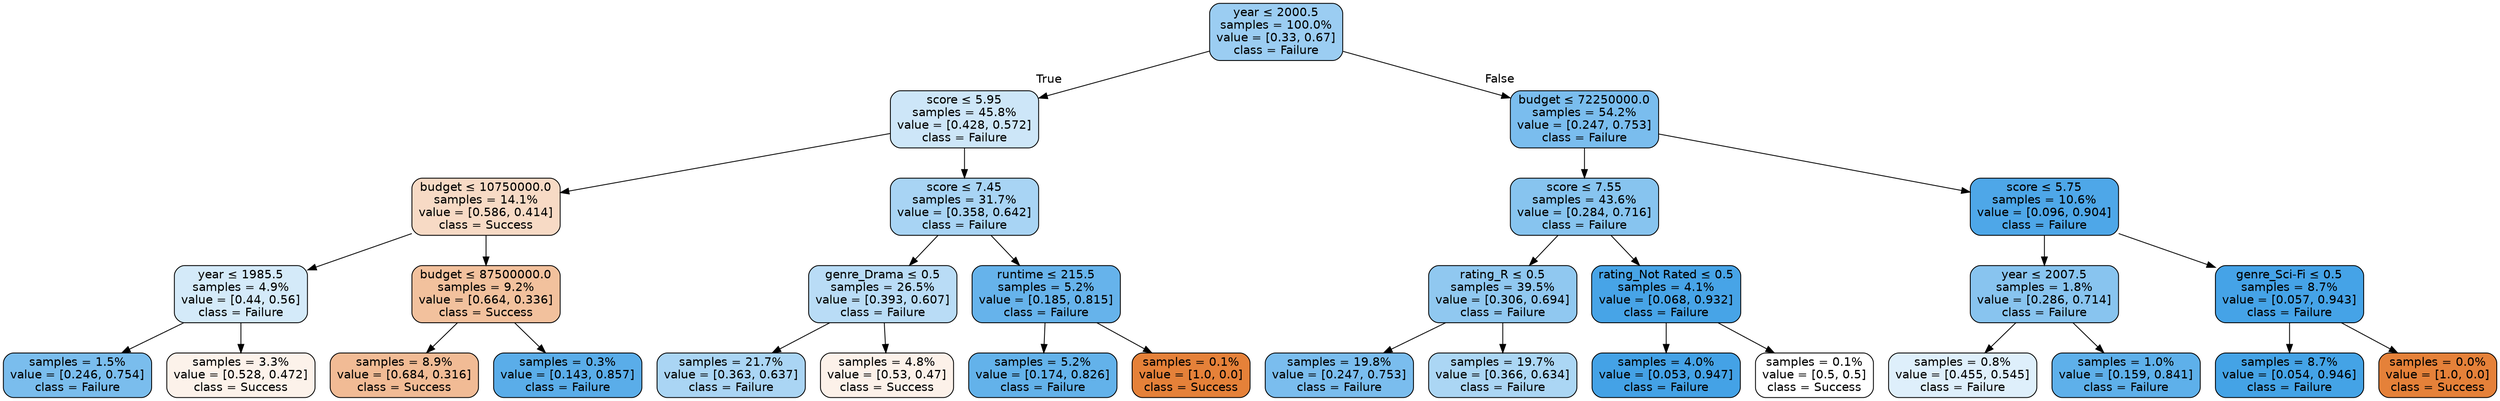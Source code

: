 digraph Tree {
node [shape=box, style="filled, rounded", color="black", fontname="helvetica"] ;
edge [fontname="helvetica"] ;
0 [label=<year &le; 2000.5<br/>samples = 100.0%<br/>value = [0.33, 0.67]<br/>class = Failure>, fillcolor="#9bcdf2"] ;
1 [label=<score &le; 5.95<br/>samples = 45.8%<br/>value = [0.428, 0.572]<br/>class = Failure>, fillcolor="#cde6f8"] ;
0 -> 1 [labeldistance=2.5, labelangle=45, headlabel="True"] ;
2 [label=<budget &le; 10750000.0<br/>samples = 14.1%<br/>value = [0.586, 0.414]<br/>class = Success>, fillcolor="#f7dac5"] ;
1 -> 2 ;
3 [label=<year &le; 1985.5<br/>samples = 4.9%<br/>value = [0.44, 0.56]<br/>class = Failure>, fillcolor="#d4eaf9"] ;
2 -> 3 ;
4 [label=<samples = 1.5%<br/>value = [0.246, 0.754]<br/>class = Failure>, fillcolor="#7abded"] ;
3 -> 4 ;
5 [label=<samples = 3.3%<br/>value = [0.528, 0.472]<br/>class = Success>, fillcolor="#fcf2ea"] ;
3 -> 5 ;
6 [label=<budget &le; 87500000.0<br/>samples = 9.2%<br/>value = [0.664, 0.336]<br/>class = Success>, fillcolor="#f2c19d"] ;
2 -> 6 ;
7 [label=<samples = 8.9%<br/>value = [0.684, 0.316]<br/>class = Success>, fillcolor="#f1bb95"] ;
6 -> 7 ;
8 [label=<samples = 0.3%<br/>value = [0.143, 0.857]<br/>class = Failure>, fillcolor="#5aade9"] ;
6 -> 8 ;
9 [label=<score &le; 7.45<br/>samples = 31.7%<br/>value = [0.358, 0.642]<br/>class = Failure>, fillcolor="#a8d4f4"] ;
1 -> 9 ;
10 [label=<genre_Drama &le; 0.5<br/>samples = 26.5%<br/>value = [0.393, 0.607]<br/>class = Failure>, fillcolor="#b9dcf6"] ;
9 -> 10 ;
11 [label=<samples = 21.7%<br/>value = [0.363, 0.637]<br/>class = Failure>, fillcolor="#aad5f4"] ;
10 -> 11 ;
12 [label=<samples = 4.8%<br/>value = [0.53, 0.47]<br/>class = Success>, fillcolor="#fcf1e9"] ;
10 -> 12 ;
13 [label=<runtime &le; 215.5<br/>samples = 5.2%<br/>value = [0.185, 0.815]<br/>class = Failure>, fillcolor="#66b3eb"] ;
9 -> 13 ;
14 [label=<samples = 5.2%<br/>value = [0.174, 0.826]<br/>class = Failure>, fillcolor="#63b2ea"] ;
13 -> 14 ;
15 [label=<samples = 0.1%<br/>value = [1.0, 0.0]<br/>class = Success>, fillcolor="#e58139"] ;
13 -> 15 ;
16 [label=<budget &le; 72250000.0<br/>samples = 54.2%<br/>value = [0.247, 0.753]<br/>class = Failure>, fillcolor="#7abdee"] ;
0 -> 16 [labeldistance=2.5, labelangle=-45, headlabel="False"] ;
17 [label=<score &le; 7.55<br/>samples = 43.6%<br/>value = [0.284, 0.716]<br/>class = Failure>, fillcolor="#87c4ef"] ;
16 -> 17 ;
18 [label=<rating_R &le; 0.5<br/>samples = 39.5%<br/>value = [0.306, 0.694]<br/>class = Failure>, fillcolor="#90c8f0"] ;
17 -> 18 ;
19 [label=<samples = 19.8%<br/>value = [0.247, 0.753]<br/>class = Failure>, fillcolor="#7abdee"] ;
18 -> 19 ;
20 [label=<samples = 19.7%<br/>value = [0.366, 0.634]<br/>class = Failure>, fillcolor="#abd6f4"] ;
18 -> 20 ;
21 [label=<rating_Not Rated &le; 0.5<br/>samples = 4.1%<br/>value = [0.068, 0.932]<br/>class = Failure>, fillcolor="#47a4e7"] ;
17 -> 21 ;
22 [label=<samples = 4.0%<br/>value = [0.053, 0.947]<br/>class = Failure>, fillcolor="#44a2e6"] ;
21 -> 22 ;
23 [label=<samples = 0.1%<br/>value = [0.5, 0.5]<br/>class = Success>, fillcolor="#ffffff"] ;
21 -> 23 ;
24 [label=<score &le; 5.75<br/>samples = 10.6%<br/>value = [0.096, 0.904]<br/>class = Failure>, fillcolor="#4ea7e8"] ;
16 -> 24 ;
25 [label=<year &le; 2007.5<br/>samples = 1.8%<br/>value = [0.286, 0.714]<br/>class = Failure>, fillcolor="#88c4ef"] ;
24 -> 25 ;
26 [label=<samples = 0.8%<br/>value = [0.455, 0.545]<br/>class = Failure>, fillcolor="#deeffb"] ;
25 -> 26 ;
27 [label=<samples = 1.0%<br/>value = [0.159, 0.841]<br/>class = Failure>, fillcolor="#5eb0ea"] ;
25 -> 27 ;
28 [label=<genre_Sci-Fi &le; 0.5<br/>samples = 8.7%<br/>value = [0.057, 0.943]<br/>class = Failure>, fillcolor="#45a3e7"] ;
24 -> 28 ;
29 [label=<samples = 8.7%<br/>value = [0.054, 0.946]<br/>class = Failure>, fillcolor="#44a3e6"] ;
28 -> 29 ;
30 [label=<samples = 0.0%<br/>value = [1.0, 0.0]<br/>class = Success>, fillcolor="#e58139"] ;
28 -> 30 ;
}
